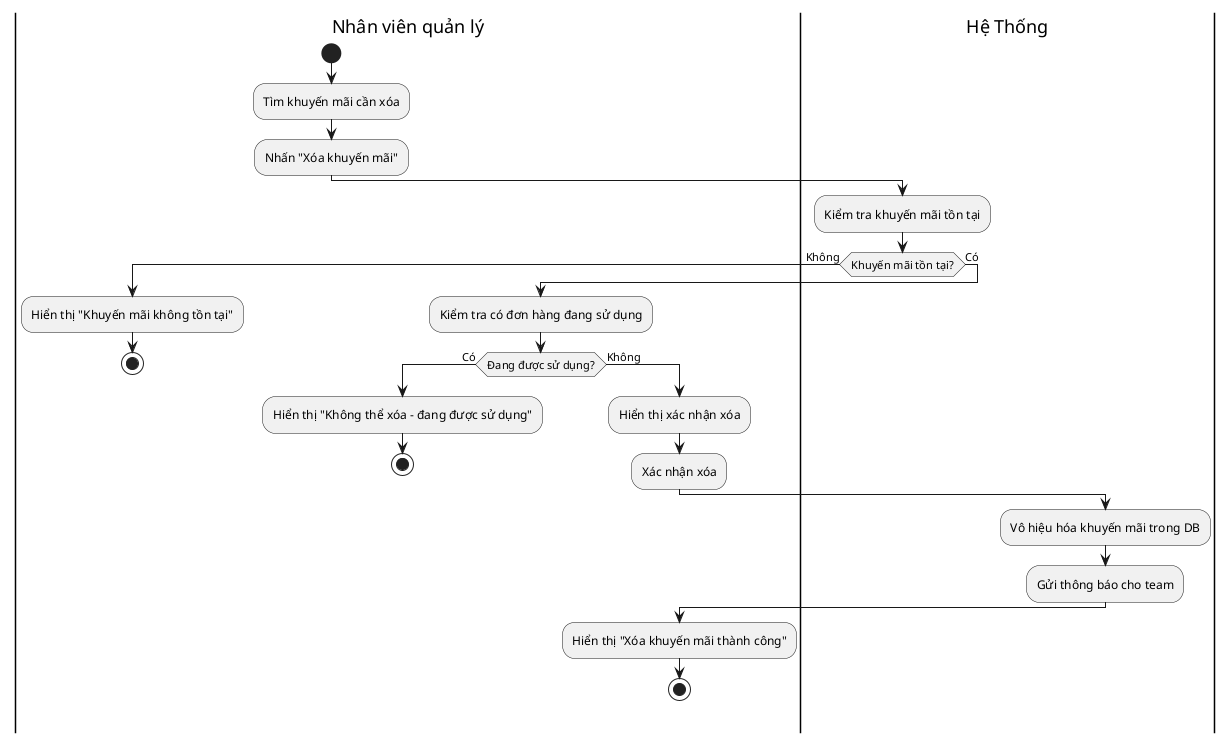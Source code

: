 @startuml xoa-khuyen-mai
|Nhân viên quản lý|
start
:Tìm khuyến mãi cần xóa;
:Nhấn "Xóa khuyến mãi";
|Hệ Thống|
:Kiểm tra khuyến mãi tồn tại;
if (Khuyến mãi tồn tại?) then (Không)
  |Nhân viên quản lý|
  :Hiển thị "Khuyến mãi không tồn tại";
  stop
else (Có)
  :Kiểm tra có đơn hàng đang sử dụng;
  if (Đang được sử dụng?) then (Có)
    |Nhân viên quản lý|
    :Hiển thị "Không thể xóa - đang được sử dụng";
    stop
  else (Không)
    :Hiển thị xác nhận xóa;
    |Nhân viên quản lý|
    :Xác nhận xóa;
    |Hệ Thống|
    :Vô hiệu hóa khuyến mãi trong DB;
    :Gửi thông báo cho team;
    |Nhân viên quản lý|
    :Hiển thị "Xóa khuyến mãi thành công";
    stop
  endif
endif
@enduml